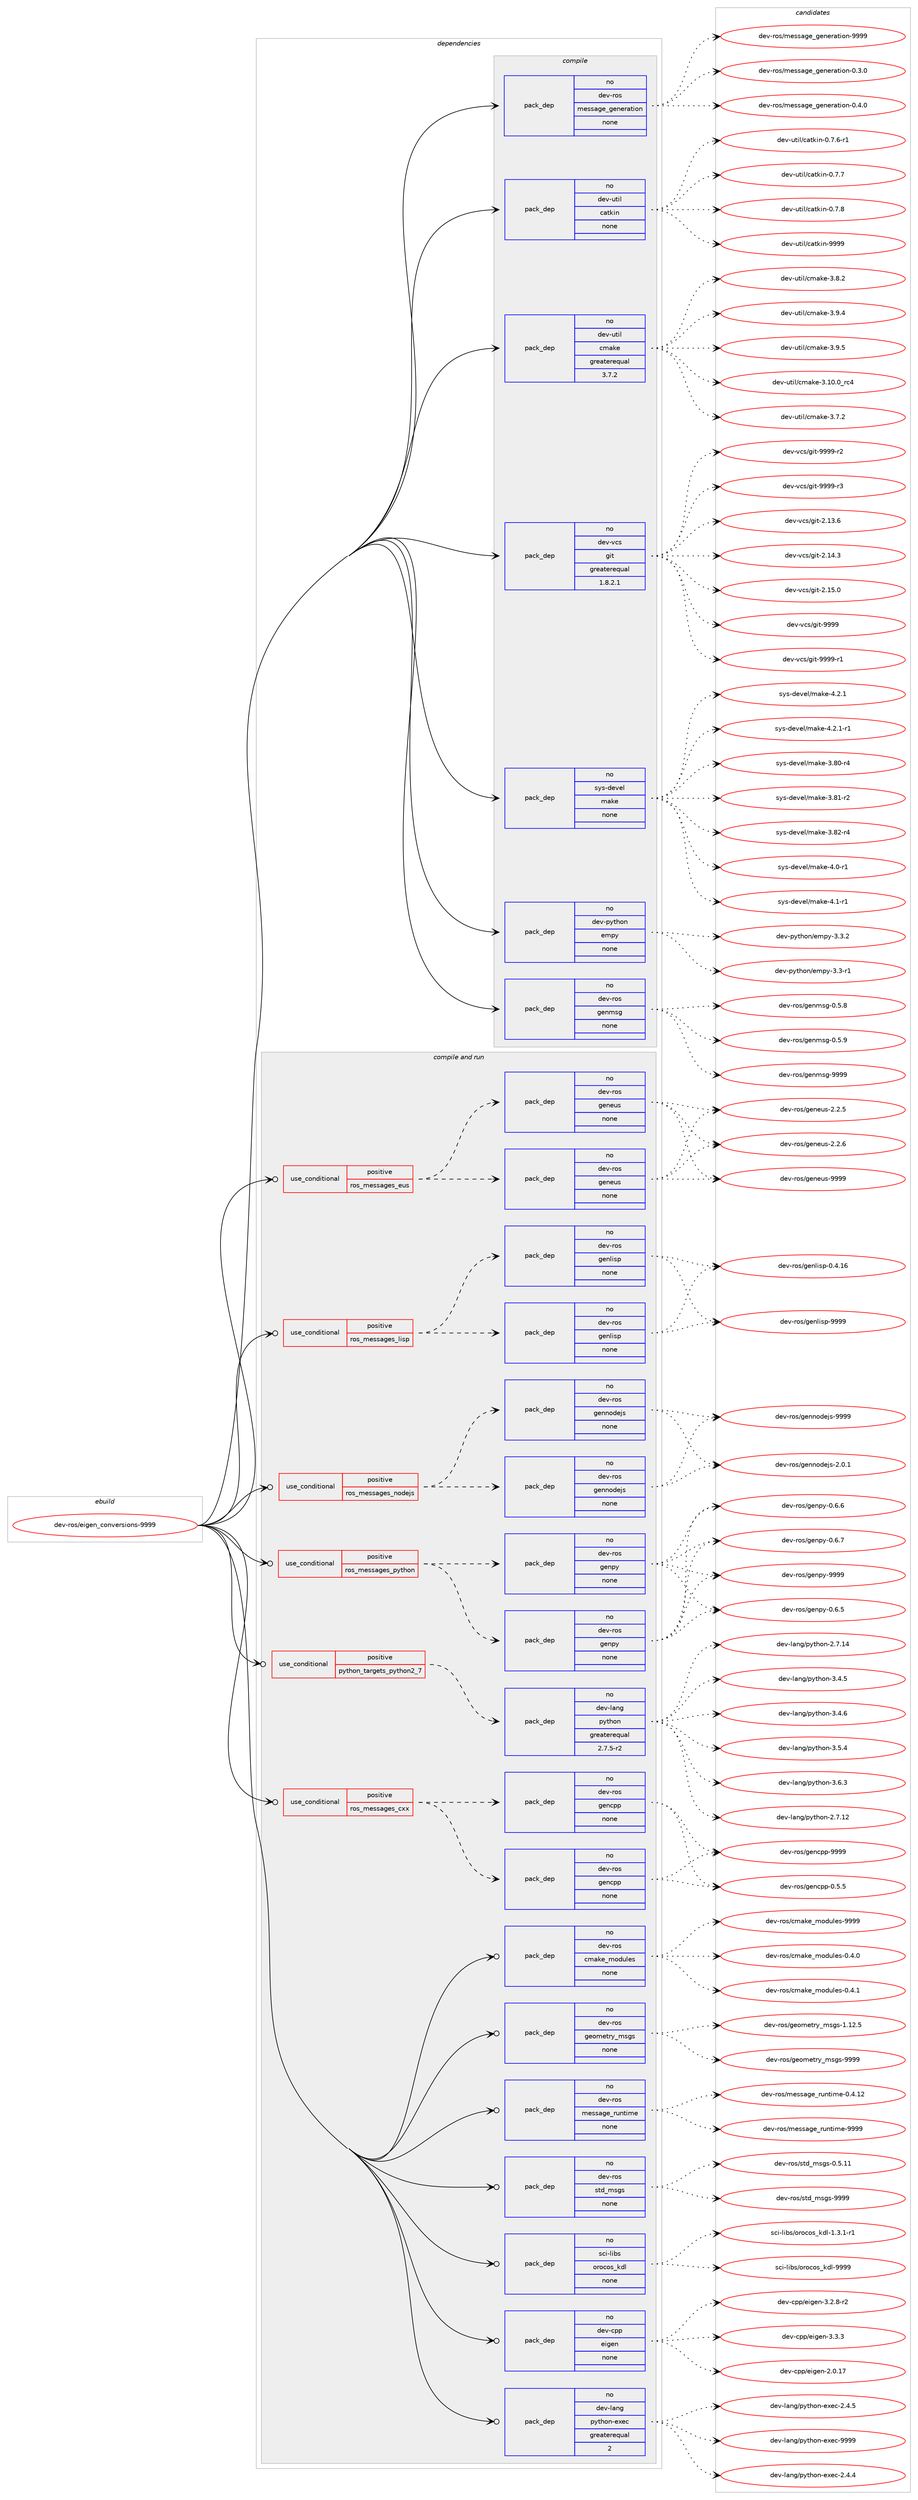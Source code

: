 digraph prolog {

# *************
# Graph options
# *************

newrank=true;
concentrate=true;
compound=true;
graph [rankdir=LR,fontname=Helvetica,fontsize=10,ranksep=1.5];#, ranksep=2.5, nodesep=0.2];
edge  [arrowhead=vee];
node  [fontname=Helvetica,fontsize=10];

# **********
# The ebuild
# **********

subgraph cluster_leftcol {
color=gray;
rank=same;
label=<<i>ebuild</i>>;
id [label="dev-ros/eigen_conversions-9999", color=red, width=4, href="../dev-ros/eigen_conversions-9999.svg"];
}

# ****************
# The dependencies
# ****************

subgraph cluster_midcol {
color=gray;
label=<<i>dependencies</i>>;
subgraph cluster_compile {
fillcolor="#eeeeee";
style=filled;
label=<<i>compile</i>>;
subgraph pack151537 {
dependency200780 [label=<<TABLE BORDER="0" CELLBORDER="1" CELLSPACING="0" CELLPADDING="4" WIDTH="220"><TR><TD ROWSPAN="6" CELLPADDING="30">pack_dep</TD></TR><TR><TD WIDTH="110">no</TD></TR><TR><TD>dev-python</TD></TR><TR><TD>empy</TD></TR><TR><TD>none</TD></TR><TR><TD></TD></TR></TABLE>>, shape=none, color=blue];
}
id:e -> dependency200780:w [weight=20,style="solid",arrowhead="vee"];
subgraph pack151538 {
dependency200781 [label=<<TABLE BORDER="0" CELLBORDER="1" CELLSPACING="0" CELLPADDING="4" WIDTH="220"><TR><TD ROWSPAN="6" CELLPADDING="30">pack_dep</TD></TR><TR><TD WIDTH="110">no</TD></TR><TR><TD>dev-ros</TD></TR><TR><TD>genmsg</TD></TR><TR><TD>none</TD></TR><TR><TD></TD></TR></TABLE>>, shape=none, color=blue];
}
id:e -> dependency200781:w [weight=20,style="solid",arrowhead="vee"];
subgraph pack151539 {
dependency200782 [label=<<TABLE BORDER="0" CELLBORDER="1" CELLSPACING="0" CELLPADDING="4" WIDTH="220"><TR><TD ROWSPAN="6" CELLPADDING="30">pack_dep</TD></TR><TR><TD WIDTH="110">no</TD></TR><TR><TD>dev-ros</TD></TR><TR><TD>message_generation</TD></TR><TR><TD>none</TD></TR><TR><TD></TD></TR></TABLE>>, shape=none, color=blue];
}
id:e -> dependency200782:w [weight=20,style="solid",arrowhead="vee"];
subgraph pack151540 {
dependency200783 [label=<<TABLE BORDER="0" CELLBORDER="1" CELLSPACING="0" CELLPADDING="4" WIDTH="220"><TR><TD ROWSPAN="6" CELLPADDING="30">pack_dep</TD></TR><TR><TD WIDTH="110">no</TD></TR><TR><TD>dev-util</TD></TR><TR><TD>catkin</TD></TR><TR><TD>none</TD></TR><TR><TD></TD></TR></TABLE>>, shape=none, color=blue];
}
id:e -> dependency200783:w [weight=20,style="solid",arrowhead="vee"];
subgraph pack151541 {
dependency200784 [label=<<TABLE BORDER="0" CELLBORDER="1" CELLSPACING="0" CELLPADDING="4" WIDTH="220"><TR><TD ROWSPAN="6" CELLPADDING="30">pack_dep</TD></TR><TR><TD WIDTH="110">no</TD></TR><TR><TD>dev-util</TD></TR><TR><TD>cmake</TD></TR><TR><TD>greaterequal</TD></TR><TR><TD>3.7.2</TD></TR></TABLE>>, shape=none, color=blue];
}
id:e -> dependency200784:w [weight=20,style="solid",arrowhead="vee"];
subgraph pack151542 {
dependency200785 [label=<<TABLE BORDER="0" CELLBORDER="1" CELLSPACING="0" CELLPADDING="4" WIDTH="220"><TR><TD ROWSPAN="6" CELLPADDING="30">pack_dep</TD></TR><TR><TD WIDTH="110">no</TD></TR><TR><TD>dev-vcs</TD></TR><TR><TD>git</TD></TR><TR><TD>greaterequal</TD></TR><TR><TD>1.8.2.1</TD></TR></TABLE>>, shape=none, color=blue];
}
id:e -> dependency200785:w [weight=20,style="solid",arrowhead="vee"];
subgraph pack151543 {
dependency200786 [label=<<TABLE BORDER="0" CELLBORDER="1" CELLSPACING="0" CELLPADDING="4" WIDTH="220"><TR><TD ROWSPAN="6" CELLPADDING="30">pack_dep</TD></TR><TR><TD WIDTH="110">no</TD></TR><TR><TD>sys-devel</TD></TR><TR><TD>make</TD></TR><TR><TD>none</TD></TR><TR><TD></TD></TR></TABLE>>, shape=none, color=blue];
}
id:e -> dependency200786:w [weight=20,style="solid",arrowhead="vee"];
}
subgraph cluster_compileandrun {
fillcolor="#eeeeee";
style=filled;
label=<<i>compile and run</i>>;
subgraph cond45256 {
dependency200787 [label=<<TABLE BORDER="0" CELLBORDER="1" CELLSPACING="0" CELLPADDING="4"><TR><TD ROWSPAN="3" CELLPADDING="10">use_conditional</TD></TR><TR><TD>positive</TD></TR><TR><TD>python_targets_python2_7</TD></TR></TABLE>>, shape=none, color=red];
subgraph pack151544 {
dependency200788 [label=<<TABLE BORDER="0" CELLBORDER="1" CELLSPACING="0" CELLPADDING="4" WIDTH="220"><TR><TD ROWSPAN="6" CELLPADDING="30">pack_dep</TD></TR><TR><TD WIDTH="110">no</TD></TR><TR><TD>dev-lang</TD></TR><TR><TD>python</TD></TR><TR><TD>greaterequal</TD></TR><TR><TD>2.7.5-r2</TD></TR></TABLE>>, shape=none, color=blue];
}
dependency200787:e -> dependency200788:w [weight=20,style="dashed",arrowhead="vee"];
}
id:e -> dependency200787:w [weight=20,style="solid",arrowhead="odotvee"];
subgraph cond45257 {
dependency200789 [label=<<TABLE BORDER="0" CELLBORDER="1" CELLSPACING="0" CELLPADDING="4"><TR><TD ROWSPAN="3" CELLPADDING="10">use_conditional</TD></TR><TR><TD>positive</TD></TR><TR><TD>ros_messages_cxx</TD></TR></TABLE>>, shape=none, color=red];
subgraph pack151545 {
dependency200790 [label=<<TABLE BORDER="0" CELLBORDER="1" CELLSPACING="0" CELLPADDING="4" WIDTH="220"><TR><TD ROWSPAN="6" CELLPADDING="30">pack_dep</TD></TR><TR><TD WIDTH="110">no</TD></TR><TR><TD>dev-ros</TD></TR><TR><TD>gencpp</TD></TR><TR><TD>none</TD></TR><TR><TD></TD></TR></TABLE>>, shape=none, color=blue];
}
dependency200789:e -> dependency200790:w [weight=20,style="dashed",arrowhead="vee"];
subgraph pack151546 {
dependency200791 [label=<<TABLE BORDER="0" CELLBORDER="1" CELLSPACING="0" CELLPADDING="4" WIDTH="220"><TR><TD ROWSPAN="6" CELLPADDING="30">pack_dep</TD></TR><TR><TD WIDTH="110">no</TD></TR><TR><TD>dev-ros</TD></TR><TR><TD>gencpp</TD></TR><TR><TD>none</TD></TR><TR><TD></TD></TR></TABLE>>, shape=none, color=blue];
}
dependency200789:e -> dependency200791:w [weight=20,style="dashed",arrowhead="vee"];
}
id:e -> dependency200789:w [weight=20,style="solid",arrowhead="odotvee"];
subgraph cond45258 {
dependency200792 [label=<<TABLE BORDER="0" CELLBORDER="1" CELLSPACING="0" CELLPADDING="4"><TR><TD ROWSPAN="3" CELLPADDING="10">use_conditional</TD></TR><TR><TD>positive</TD></TR><TR><TD>ros_messages_eus</TD></TR></TABLE>>, shape=none, color=red];
subgraph pack151547 {
dependency200793 [label=<<TABLE BORDER="0" CELLBORDER="1" CELLSPACING="0" CELLPADDING="4" WIDTH="220"><TR><TD ROWSPAN="6" CELLPADDING="30">pack_dep</TD></TR><TR><TD WIDTH="110">no</TD></TR><TR><TD>dev-ros</TD></TR><TR><TD>geneus</TD></TR><TR><TD>none</TD></TR><TR><TD></TD></TR></TABLE>>, shape=none, color=blue];
}
dependency200792:e -> dependency200793:w [weight=20,style="dashed",arrowhead="vee"];
subgraph pack151548 {
dependency200794 [label=<<TABLE BORDER="0" CELLBORDER="1" CELLSPACING="0" CELLPADDING="4" WIDTH="220"><TR><TD ROWSPAN="6" CELLPADDING="30">pack_dep</TD></TR><TR><TD WIDTH="110">no</TD></TR><TR><TD>dev-ros</TD></TR><TR><TD>geneus</TD></TR><TR><TD>none</TD></TR><TR><TD></TD></TR></TABLE>>, shape=none, color=blue];
}
dependency200792:e -> dependency200794:w [weight=20,style="dashed",arrowhead="vee"];
}
id:e -> dependency200792:w [weight=20,style="solid",arrowhead="odotvee"];
subgraph cond45259 {
dependency200795 [label=<<TABLE BORDER="0" CELLBORDER="1" CELLSPACING="0" CELLPADDING="4"><TR><TD ROWSPAN="3" CELLPADDING="10">use_conditional</TD></TR><TR><TD>positive</TD></TR><TR><TD>ros_messages_lisp</TD></TR></TABLE>>, shape=none, color=red];
subgraph pack151549 {
dependency200796 [label=<<TABLE BORDER="0" CELLBORDER="1" CELLSPACING="0" CELLPADDING="4" WIDTH="220"><TR><TD ROWSPAN="6" CELLPADDING="30">pack_dep</TD></TR><TR><TD WIDTH="110">no</TD></TR><TR><TD>dev-ros</TD></TR><TR><TD>genlisp</TD></TR><TR><TD>none</TD></TR><TR><TD></TD></TR></TABLE>>, shape=none, color=blue];
}
dependency200795:e -> dependency200796:w [weight=20,style="dashed",arrowhead="vee"];
subgraph pack151550 {
dependency200797 [label=<<TABLE BORDER="0" CELLBORDER="1" CELLSPACING="0" CELLPADDING="4" WIDTH="220"><TR><TD ROWSPAN="6" CELLPADDING="30">pack_dep</TD></TR><TR><TD WIDTH="110">no</TD></TR><TR><TD>dev-ros</TD></TR><TR><TD>genlisp</TD></TR><TR><TD>none</TD></TR><TR><TD></TD></TR></TABLE>>, shape=none, color=blue];
}
dependency200795:e -> dependency200797:w [weight=20,style="dashed",arrowhead="vee"];
}
id:e -> dependency200795:w [weight=20,style="solid",arrowhead="odotvee"];
subgraph cond45260 {
dependency200798 [label=<<TABLE BORDER="0" CELLBORDER="1" CELLSPACING="0" CELLPADDING="4"><TR><TD ROWSPAN="3" CELLPADDING="10">use_conditional</TD></TR><TR><TD>positive</TD></TR><TR><TD>ros_messages_nodejs</TD></TR></TABLE>>, shape=none, color=red];
subgraph pack151551 {
dependency200799 [label=<<TABLE BORDER="0" CELLBORDER="1" CELLSPACING="0" CELLPADDING="4" WIDTH="220"><TR><TD ROWSPAN="6" CELLPADDING="30">pack_dep</TD></TR><TR><TD WIDTH="110">no</TD></TR><TR><TD>dev-ros</TD></TR><TR><TD>gennodejs</TD></TR><TR><TD>none</TD></TR><TR><TD></TD></TR></TABLE>>, shape=none, color=blue];
}
dependency200798:e -> dependency200799:w [weight=20,style="dashed",arrowhead="vee"];
subgraph pack151552 {
dependency200800 [label=<<TABLE BORDER="0" CELLBORDER="1" CELLSPACING="0" CELLPADDING="4" WIDTH="220"><TR><TD ROWSPAN="6" CELLPADDING="30">pack_dep</TD></TR><TR><TD WIDTH="110">no</TD></TR><TR><TD>dev-ros</TD></TR><TR><TD>gennodejs</TD></TR><TR><TD>none</TD></TR><TR><TD></TD></TR></TABLE>>, shape=none, color=blue];
}
dependency200798:e -> dependency200800:w [weight=20,style="dashed",arrowhead="vee"];
}
id:e -> dependency200798:w [weight=20,style="solid",arrowhead="odotvee"];
subgraph cond45261 {
dependency200801 [label=<<TABLE BORDER="0" CELLBORDER="1" CELLSPACING="0" CELLPADDING="4"><TR><TD ROWSPAN="3" CELLPADDING="10">use_conditional</TD></TR><TR><TD>positive</TD></TR><TR><TD>ros_messages_python</TD></TR></TABLE>>, shape=none, color=red];
subgraph pack151553 {
dependency200802 [label=<<TABLE BORDER="0" CELLBORDER="1" CELLSPACING="0" CELLPADDING="4" WIDTH="220"><TR><TD ROWSPAN="6" CELLPADDING="30">pack_dep</TD></TR><TR><TD WIDTH="110">no</TD></TR><TR><TD>dev-ros</TD></TR><TR><TD>genpy</TD></TR><TR><TD>none</TD></TR><TR><TD></TD></TR></TABLE>>, shape=none, color=blue];
}
dependency200801:e -> dependency200802:w [weight=20,style="dashed",arrowhead="vee"];
subgraph pack151554 {
dependency200803 [label=<<TABLE BORDER="0" CELLBORDER="1" CELLSPACING="0" CELLPADDING="4" WIDTH="220"><TR><TD ROWSPAN="6" CELLPADDING="30">pack_dep</TD></TR><TR><TD WIDTH="110">no</TD></TR><TR><TD>dev-ros</TD></TR><TR><TD>genpy</TD></TR><TR><TD>none</TD></TR><TR><TD></TD></TR></TABLE>>, shape=none, color=blue];
}
dependency200801:e -> dependency200803:w [weight=20,style="dashed",arrowhead="vee"];
}
id:e -> dependency200801:w [weight=20,style="solid",arrowhead="odotvee"];
subgraph pack151555 {
dependency200804 [label=<<TABLE BORDER="0" CELLBORDER="1" CELLSPACING="0" CELLPADDING="4" WIDTH="220"><TR><TD ROWSPAN="6" CELLPADDING="30">pack_dep</TD></TR><TR><TD WIDTH="110">no</TD></TR><TR><TD>dev-cpp</TD></TR><TR><TD>eigen</TD></TR><TR><TD>none</TD></TR><TR><TD></TD></TR></TABLE>>, shape=none, color=blue];
}
id:e -> dependency200804:w [weight=20,style="solid",arrowhead="odotvee"];
subgraph pack151556 {
dependency200805 [label=<<TABLE BORDER="0" CELLBORDER="1" CELLSPACING="0" CELLPADDING="4" WIDTH="220"><TR><TD ROWSPAN="6" CELLPADDING="30">pack_dep</TD></TR><TR><TD WIDTH="110">no</TD></TR><TR><TD>dev-lang</TD></TR><TR><TD>python-exec</TD></TR><TR><TD>greaterequal</TD></TR><TR><TD>2</TD></TR></TABLE>>, shape=none, color=blue];
}
id:e -> dependency200805:w [weight=20,style="solid",arrowhead="odotvee"];
subgraph pack151557 {
dependency200806 [label=<<TABLE BORDER="0" CELLBORDER="1" CELLSPACING="0" CELLPADDING="4" WIDTH="220"><TR><TD ROWSPAN="6" CELLPADDING="30">pack_dep</TD></TR><TR><TD WIDTH="110">no</TD></TR><TR><TD>dev-ros</TD></TR><TR><TD>cmake_modules</TD></TR><TR><TD>none</TD></TR><TR><TD></TD></TR></TABLE>>, shape=none, color=blue];
}
id:e -> dependency200806:w [weight=20,style="solid",arrowhead="odotvee"];
subgraph pack151558 {
dependency200807 [label=<<TABLE BORDER="0" CELLBORDER="1" CELLSPACING="0" CELLPADDING="4" WIDTH="220"><TR><TD ROWSPAN="6" CELLPADDING="30">pack_dep</TD></TR><TR><TD WIDTH="110">no</TD></TR><TR><TD>dev-ros</TD></TR><TR><TD>geometry_msgs</TD></TR><TR><TD>none</TD></TR><TR><TD></TD></TR></TABLE>>, shape=none, color=blue];
}
id:e -> dependency200807:w [weight=20,style="solid",arrowhead="odotvee"];
subgraph pack151559 {
dependency200808 [label=<<TABLE BORDER="0" CELLBORDER="1" CELLSPACING="0" CELLPADDING="4" WIDTH="220"><TR><TD ROWSPAN="6" CELLPADDING="30">pack_dep</TD></TR><TR><TD WIDTH="110">no</TD></TR><TR><TD>dev-ros</TD></TR><TR><TD>message_runtime</TD></TR><TR><TD>none</TD></TR><TR><TD></TD></TR></TABLE>>, shape=none, color=blue];
}
id:e -> dependency200808:w [weight=20,style="solid",arrowhead="odotvee"];
subgraph pack151560 {
dependency200809 [label=<<TABLE BORDER="0" CELLBORDER="1" CELLSPACING="0" CELLPADDING="4" WIDTH="220"><TR><TD ROWSPAN="6" CELLPADDING="30">pack_dep</TD></TR><TR><TD WIDTH="110">no</TD></TR><TR><TD>dev-ros</TD></TR><TR><TD>std_msgs</TD></TR><TR><TD>none</TD></TR><TR><TD></TD></TR></TABLE>>, shape=none, color=blue];
}
id:e -> dependency200809:w [weight=20,style="solid",arrowhead="odotvee"];
subgraph pack151561 {
dependency200810 [label=<<TABLE BORDER="0" CELLBORDER="1" CELLSPACING="0" CELLPADDING="4" WIDTH="220"><TR><TD ROWSPAN="6" CELLPADDING="30">pack_dep</TD></TR><TR><TD WIDTH="110">no</TD></TR><TR><TD>sci-libs</TD></TR><TR><TD>orocos_kdl</TD></TR><TR><TD>none</TD></TR><TR><TD></TD></TR></TABLE>>, shape=none, color=blue];
}
id:e -> dependency200810:w [weight=20,style="solid",arrowhead="odotvee"];
}
subgraph cluster_run {
fillcolor="#eeeeee";
style=filled;
label=<<i>run</i>>;
}
}

# **************
# The candidates
# **************

subgraph cluster_choices {
rank=same;
color=gray;
label=<<i>candidates</i>>;

subgraph choice151537 {
color=black;
nodesep=1;
choice1001011184511212111610411111047101109112121455146514511449 [label="dev-python/empy-3.3-r1", color=red, width=4,href="../dev-python/empy-3.3-r1.svg"];
choice1001011184511212111610411111047101109112121455146514650 [label="dev-python/empy-3.3.2", color=red, width=4,href="../dev-python/empy-3.3.2.svg"];
dependency200780:e -> choice1001011184511212111610411111047101109112121455146514511449:w [style=dotted,weight="100"];
dependency200780:e -> choice1001011184511212111610411111047101109112121455146514650:w [style=dotted,weight="100"];
}
subgraph choice151538 {
color=black;
nodesep=1;
choice1001011184511411111547103101110109115103454846534656 [label="dev-ros/genmsg-0.5.8", color=red, width=4,href="../dev-ros/genmsg-0.5.8.svg"];
choice1001011184511411111547103101110109115103454846534657 [label="dev-ros/genmsg-0.5.9", color=red, width=4,href="../dev-ros/genmsg-0.5.9.svg"];
choice10010111845114111115471031011101091151034557575757 [label="dev-ros/genmsg-9999", color=red, width=4,href="../dev-ros/genmsg-9999.svg"];
dependency200781:e -> choice1001011184511411111547103101110109115103454846534656:w [style=dotted,weight="100"];
dependency200781:e -> choice1001011184511411111547103101110109115103454846534657:w [style=dotted,weight="100"];
dependency200781:e -> choice10010111845114111115471031011101091151034557575757:w [style=dotted,weight="100"];
}
subgraph choice151539 {
color=black;
nodesep=1;
choice1001011184511411111547109101115115971031019510310111010111497116105111110454846514648 [label="dev-ros/message_generation-0.3.0", color=red, width=4,href="../dev-ros/message_generation-0.3.0.svg"];
choice1001011184511411111547109101115115971031019510310111010111497116105111110454846524648 [label="dev-ros/message_generation-0.4.0", color=red, width=4,href="../dev-ros/message_generation-0.4.0.svg"];
choice10010111845114111115471091011151159710310195103101110101114971161051111104557575757 [label="dev-ros/message_generation-9999", color=red, width=4,href="../dev-ros/message_generation-9999.svg"];
dependency200782:e -> choice1001011184511411111547109101115115971031019510310111010111497116105111110454846514648:w [style=dotted,weight="100"];
dependency200782:e -> choice1001011184511411111547109101115115971031019510310111010111497116105111110454846524648:w [style=dotted,weight="100"];
dependency200782:e -> choice10010111845114111115471091011151159710310195103101110101114971161051111104557575757:w [style=dotted,weight="100"];
}
subgraph choice151540 {
color=black;
nodesep=1;
choice100101118451171161051084799971161071051104548465546544511449 [label="dev-util/catkin-0.7.6-r1", color=red, width=4,href="../dev-util/catkin-0.7.6-r1.svg"];
choice10010111845117116105108479997116107105110454846554655 [label="dev-util/catkin-0.7.7", color=red, width=4,href="../dev-util/catkin-0.7.7.svg"];
choice10010111845117116105108479997116107105110454846554656 [label="dev-util/catkin-0.7.8", color=red, width=4,href="../dev-util/catkin-0.7.8.svg"];
choice100101118451171161051084799971161071051104557575757 [label="dev-util/catkin-9999", color=red, width=4,href="../dev-util/catkin-9999.svg"];
dependency200783:e -> choice100101118451171161051084799971161071051104548465546544511449:w [style=dotted,weight="100"];
dependency200783:e -> choice10010111845117116105108479997116107105110454846554655:w [style=dotted,weight="100"];
dependency200783:e -> choice10010111845117116105108479997116107105110454846554656:w [style=dotted,weight="100"];
dependency200783:e -> choice100101118451171161051084799971161071051104557575757:w [style=dotted,weight="100"];
}
subgraph choice151541 {
color=black;
nodesep=1;
choice1001011184511711610510847991099710710145514649484648951149952 [label="dev-util/cmake-3.10.0_rc4", color=red, width=4,href="../dev-util/cmake-3.10.0_rc4.svg"];
choice10010111845117116105108479910997107101455146554650 [label="dev-util/cmake-3.7.2", color=red, width=4,href="../dev-util/cmake-3.7.2.svg"];
choice10010111845117116105108479910997107101455146564650 [label="dev-util/cmake-3.8.2", color=red, width=4,href="../dev-util/cmake-3.8.2.svg"];
choice10010111845117116105108479910997107101455146574652 [label="dev-util/cmake-3.9.4", color=red, width=4,href="../dev-util/cmake-3.9.4.svg"];
choice10010111845117116105108479910997107101455146574653 [label="dev-util/cmake-3.9.5", color=red, width=4,href="../dev-util/cmake-3.9.5.svg"];
dependency200784:e -> choice1001011184511711610510847991099710710145514649484648951149952:w [style=dotted,weight="100"];
dependency200784:e -> choice10010111845117116105108479910997107101455146554650:w [style=dotted,weight="100"];
dependency200784:e -> choice10010111845117116105108479910997107101455146564650:w [style=dotted,weight="100"];
dependency200784:e -> choice10010111845117116105108479910997107101455146574652:w [style=dotted,weight="100"];
dependency200784:e -> choice10010111845117116105108479910997107101455146574653:w [style=dotted,weight="100"];
}
subgraph choice151542 {
color=black;
nodesep=1;
choice10010111845118991154710310511645504649514654 [label="dev-vcs/git-2.13.6", color=red, width=4,href="../dev-vcs/git-2.13.6.svg"];
choice10010111845118991154710310511645504649524651 [label="dev-vcs/git-2.14.3", color=red, width=4,href="../dev-vcs/git-2.14.3.svg"];
choice10010111845118991154710310511645504649534648 [label="dev-vcs/git-2.15.0", color=red, width=4,href="../dev-vcs/git-2.15.0.svg"];
choice1001011184511899115471031051164557575757 [label="dev-vcs/git-9999", color=red, width=4,href="../dev-vcs/git-9999.svg"];
choice10010111845118991154710310511645575757574511449 [label="dev-vcs/git-9999-r1", color=red, width=4,href="../dev-vcs/git-9999-r1.svg"];
choice10010111845118991154710310511645575757574511450 [label="dev-vcs/git-9999-r2", color=red, width=4,href="../dev-vcs/git-9999-r2.svg"];
choice10010111845118991154710310511645575757574511451 [label="dev-vcs/git-9999-r3", color=red, width=4,href="../dev-vcs/git-9999-r3.svg"];
dependency200785:e -> choice10010111845118991154710310511645504649514654:w [style=dotted,weight="100"];
dependency200785:e -> choice10010111845118991154710310511645504649524651:w [style=dotted,weight="100"];
dependency200785:e -> choice10010111845118991154710310511645504649534648:w [style=dotted,weight="100"];
dependency200785:e -> choice1001011184511899115471031051164557575757:w [style=dotted,weight="100"];
dependency200785:e -> choice10010111845118991154710310511645575757574511449:w [style=dotted,weight="100"];
dependency200785:e -> choice10010111845118991154710310511645575757574511450:w [style=dotted,weight="100"];
dependency200785:e -> choice10010111845118991154710310511645575757574511451:w [style=dotted,weight="100"];
}
subgraph choice151543 {
color=black;
nodesep=1;
choice11512111545100101118101108471099710710145514656484511452 [label="sys-devel/make-3.80-r4", color=red, width=4,href="../sys-devel/make-3.80-r4.svg"];
choice11512111545100101118101108471099710710145514656494511450 [label="sys-devel/make-3.81-r2", color=red, width=4,href="../sys-devel/make-3.81-r2.svg"];
choice11512111545100101118101108471099710710145514656504511452 [label="sys-devel/make-3.82-r4", color=red, width=4,href="../sys-devel/make-3.82-r4.svg"];
choice115121115451001011181011084710997107101455246484511449 [label="sys-devel/make-4.0-r1", color=red, width=4,href="../sys-devel/make-4.0-r1.svg"];
choice115121115451001011181011084710997107101455246494511449 [label="sys-devel/make-4.1-r1", color=red, width=4,href="../sys-devel/make-4.1-r1.svg"];
choice115121115451001011181011084710997107101455246504649 [label="sys-devel/make-4.2.1", color=red, width=4,href="../sys-devel/make-4.2.1.svg"];
choice1151211154510010111810110847109971071014552465046494511449 [label="sys-devel/make-4.2.1-r1", color=red, width=4,href="../sys-devel/make-4.2.1-r1.svg"];
dependency200786:e -> choice11512111545100101118101108471099710710145514656484511452:w [style=dotted,weight="100"];
dependency200786:e -> choice11512111545100101118101108471099710710145514656494511450:w [style=dotted,weight="100"];
dependency200786:e -> choice11512111545100101118101108471099710710145514656504511452:w [style=dotted,weight="100"];
dependency200786:e -> choice115121115451001011181011084710997107101455246484511449:w [style=dotted,weight="100"];
dependency200786:e -> choice115121115451001011181011084710997107101455246494511449:w [style=dotted,weight="100"];
dependency200786:e -> choice115121115451001011181011084710997107101455246504649:w [style=dotted,weight="100"];
dependency200786:e -> choice1151211154510010111810110847109971071014552465046494511449:w [style=dotted,weight="100"];
}
subgraph choice151544 {
color=black;
nodesep=1;
choice10010111845108971101034711212111610411111045504655464950 [label="dev-lang/python-2.7.12", color=red, width=4,href="../dev-lang/python-2.7.12.svg"];
choice10010111845108971101034711212111610411111045504655464952 [label="dev-lang/python-2.7.14", color=red, width=4,href="../dev-lang/python-2.7.14.svg"];
choice100101118451089711010347112121116104111110455146524653 [label="dev-lang/python-3.4.5", color=red, width=4,href="../dev-lang/python-3.4.5.svg"];
choice100101118451089711010347112121116104111110455146524654 [label="dev-lang/python-3.4.6", color=red, width=4,href="../dev-lang/python-3.4.6.svg"];
choice100101118451089711010347112121116104111110455146534652 [label="dev-lang/python-3.5.4", color=red, width=4,href="../dev-lang/python-3.5.4.svg"];
choice100101118451089711010347112121116104111110455146544651 [label="dev-lang/python-3.6.3", color=red, width=4,href="../dev-lang/python-3.6.3.svg"];
dependency200788:e -> choice10010111845108971101034711212111610411111045504655464950:w [style=dotted,weight="100"];
dependency200788:e -> choice10010111845108971101034711212111610411111045504655464952:w [style=dotted,weight="100"];
dependency200788:e -> choice100101118451089711010347112121116104111110455146524653:w [style=dotted,weight="100"];
dependency200788:e -> choice100101118451089711010347112121116104111110455146524654:w [style=dotted,weight="100"];
dependency200788:e -> choice100101118451089711010347112121116104111110455146534652:w [style=dotted,weight="100"];
dependency200788:e -> choice100101118451089711010347112121116104111110455146544651:w [style=dotted,weight="100"];
}
subgraph choice151545 {
color=black;
nodesep=1;
choice100101118451141111154710310111099112112454846534653 [label="dev-ros/gencpp-0.5.5", color=red, width=4,href="../dev-ros/gencpp-0.5.5.svg"];
choice1001011184511411111547103101110991121124557575757 [label="dev-ros/gencpp-9999", color=red, width=4,href="../dev-ros/gencpp-9999.svg"];
dependency200790:e -> choice100101118451141111154710310111099112112454846534653:w [style=dotted,weight="100"];
dependency200790:e -> choice1001011184511411111547103101110991121124557575757:w [style=dotted,weight="100"];
}
subgraph choice151546 {
color=black;
nodesep=1;
choice100101118451141111154710310111099112112454846534653 [label="dev-ros/gencpp-0.5.5", color=red, width=4,href="../dev-ros/gencpp-0.5.5.svg"];
choice1001011184511411111547103101110991121124557575757 [label="dev-ros/gencpp-9999", color=red, width=4,href="../dev-ros/gencpp-9999.svg"];
dependency200791:e -> choice100101118451141111154710310111099112112454846534653:w [style=dotted,weight="100"];
dependency200791:e -> choice1001011184511411111547103101110991121124557575757:w [style=dotted,weight="100"];
}
subgraph choice151547 {
color=black;
nodesep=1;
choice1001011184511411111547103101110101117115455046504653 [label="dev-ros/geneus-2.2.5", color=red, width=4,href="../dev-ros/geneus-2.2.5.svg"];
choice1001011184511411111547103101110101117115455046504654 [label="dev-ros/geneus-2.2.6", color=red, width=4,href="../dev-ros/geneus-2.2.6.svg"];
choice10010111845114111115471031011101011171154557575757 [label="dev-ros/geneus-9999", color=red, width=4,href="../dev-ros/geneus-9999.svg"];
dependency200793:e -> choice1001011184511411111547103101110101117115455046504653:w [style=dotted,weight="100"];
dependency200793:e -> choice1001011184511411111547103101110101117115455046504654:w [style=dotted,weight="100"];
dependency200793:e -> choice10010111845114111115471031011101011171154557575757:w [style=dotted,weight="100"];
}
subgraph choice151548 {
color=black;
nodesep=1;
choice1001011184511411111547103101110101117115455046504653 [label="dev-ros/geneus-2.2.5", color=red, width=4,href="../dev-ros/geneus-2.2.5.svg"];
choice1001011184511411111547103101110101117115455046504654 [label="dev-ros/geneus-2.2.6", color=red, width=4,href="../dev-ros/geneus-2.2.6.svg"];
choice10010111845114111115471031011101011171154557575757 [label="dev-ros/geneus-9999", color=red, width=4,href="../dev-ros/geneus-9999.svg"];
dependency200794:e -> choice1001011184511411111547103101110101117115455046504653:w [style=dotted,weight="100"];
dependency200794:e -> choice1001011184511411111547103101110101117115455046504654:w [style=dotted,weight="100"];
dependency200794:e -> choice10010111845114111115471031011101011171154557575757:w [style=dotted,weight="100"];
}
subgraph choice151549 {
color=black;
nodesep=1;
choice100101118451141111154710310111010810511511245484652464954 [label="dev-ros/genlisp-0.4.16", color=red, width=4,href="../dev-ros/genlisp-0.4.16.svg"];
choice10010111845114111115471031011101081051151124557575757 [label="dev-ros/genlisp-9999", color=red, width=4,href="../dev-ros/genlisp-9999.svg"];
dependency200796:e -> choice100101118451141111154710310111010810511511245484652464954:w [style=dotted,weight="100"];
dependency200796:e -> choice10010111845114111115471031011101081051151124557575757:w [style=dotted,weight="100"];
}
subgraph choice151550 {
color=black;
nodesep=1;
choice100101118451141111154710310111010810511511245484652464954 [label="dev-ros/genlisp-0.4.16", color=red, width=4,href="../dev-ros/genlisp-0.4.16.svg"];
choice10010111845114111115471031011101081051151124557575757 [label="dev-ros/genlisp-9999", color=red, width=4,href="../dev-ros/genlisp-9999.svg"];
dependency200797:e -> choice100101118451141111154710310111010810511511245484652464954:w [style=dotted,weight="100"];
dependency200797:e -> choice10010111845114111115471031011101081051151124557575757:w [style=dotted,weight="100"];
}
subgraph choice151551 {
color=black;
nodesep=1;
choice1001011184511411111547103101110110111100101106115455046484649 [label="dev-ros/gennodejs-2.0.1", color=red, width=4,href="../dev-ros/gennodejs-2.0.1.svg"];
choice10010111845114111115471031011101101111001011061154557575757 [label="dev-ros/gennodejs-9999", color=red, width=4,href="../dev-ros/gennodejs-9999.svg"];
dependency200799:e -> choice1001011184511411111547103101110110111100101106115455046484649:w [style=dotted,weight="100"];
dependency200799:e -> choice10010111845114111115471031011101101111001011061154557575757:w [style=dotted,weight="100"];
}
subgraph choice151552 {
color=black;
nodesep=1;
choice1001011184511411111547103101110110111100101106115455046484649 [label="dev-ros/gennodejs-2.0.1", color=red, width=4,href="../dev-ros/gennodejs-2.0.1.svg"];
choice10010111845114111115471031011101101111001011061154557575757 [label="dev-ros/gennodejs-9999", color=red, width=4,href="../dev-ros/gennodejs-9999.svg"];
dependency200800:e -> choice1001011184511411111547103101110110111100101106115455046484649:w [style=dotted,weight="100"];
dependency200800:e -> choice10010111845114111115471031011101101111001011061154557575757:w [style=dotted,weight="100"];
}
subgraph choice151553 {
color=black;
nodesep=1;
choice1001011184511411111547103101110112121454846544653 [label="dev-ros/genpy-0.6.5", color=red, width=4,href="../dev-ros/genpy-0.6.5.svg"];
choice1001011184511411111547103101110112121454846544654 [label="dev-ros/genpy-0.6.6", color=red, width=4,href="../dev-ros/genpy-0.6.6.svg"];
choice1001011184511411111547103101110112121454846544655 [label="dev-ros/genpy-0.6.7", color=red, width=4,href="../dev-ros/genpy-0.6.7.svg"];
choice10010111845114111115471031011101121214557575757 [label="dev-ros/genpy-9999", color=red, width=4,href="../dev-ros/genpy-9999.svg"];
dependency200802:e -> choice1001011184511411111547103101110112121454846544653:w [style=dotted,weight="100"];
dependency200802:e -> choice1001011184511411111547103101110112121454846544654:w [style=dotted,weight="100"];
dependency200802:e -> choice1001011184511411111547103101110112121454846544655:w [style=dotted,weight="100"];
dependency200802:e -> choice10010111845114111115471031011101121214557575757:w [style=dotted,weight="100"];
}
subgraph choice151554 {
color=black;
nodesep=1;
choice1001011184511411111547103101110112121454846544653 [label="dev-ros/genpy-0.6.5", color=red, width=4,href="../dev-ros/genpy-0.6.5.svg"];
choice1001011184511411111547103101110112121454846544654 [label="dev-ros/genpy-0.6.6", color=red, width=4,href="../dev-ros/genpy-0.6.6.svg"];
choice1001011184511411111547103101110112121454846544655 [label="dev-ros/genpy-0.6.7", color=red, width=4,href="../dev-ros/genpy-0.6.7.svg"];
choice10010111845114111115471031011101121214557575757 [label="dev-ros/genpy-9999", color=red, width=4,href="../dev-ros/genpy-9999.svg"];
dependency200803:e -> choice1001011184511411111547103101110112121454846544653:w [style=dotted,weight="100"];
dependency200803:e -> choice1001011184511411111547103101110112121454846544654:w [style=dotted,weight="100"];
dependency200803:e -> choice1001011184511411111547103101110112121454846544655:w [style=dotted,weight="100"];
dependency200803:e -> choice10010111845114111115471031011101121214557575757:w [style=dotted,weight="100"];
}
subgraph choice151555 {
color=black;
nodesep=1;
choice10010111845991121124710110510310111045504648464955 [label="dev-cpp/eigen-2.0.17", color=red, width=4,href="../dev-cpp/eigen-2.0.17.svg"];
choice1001011184599112112471011051031011104551465046564511450 [label="dev-cpp/eigen-3.2.8-r2", color=red, width=4,href="../dev-cpp/eigen-3.2.8-r2.svg"];
choice100101118459911211247101105103101110455146514651 [label="dev-cpp/eigen-3.3.3", color=red, width=4,href="../dev-cpp/eigen-3.3.3.svg"];
dependency200804:e -> choice10010111845991121124710110510310111045504648464955:w [style=dotted,weight="100"];
dependency200804:e -> choice1001011184599112112471011051031011104551465046564511450:w [style=dotted,weight="100"];
dependency200804:e -> choice100101118459911211247101105103101110455146514651:w [style=dotted,weight="100"];
}
subgraph choice151556 {
color=black;
nodesep=1;
choice1001011184510897110103471121211161041111104510112010199455046524652 [label="dev-lang/python-exec-2.4.4", color=red, width=4,href="../dev-lang/python-exec-2.4.4.svg"];
choice1001011184510897110103471121211161041111104510112010199455046524653 [label="dev-lang/python-exec-2.4.5", color=red, width=4,href="../dev-lang/python-exec-2.4.5.svg"];
choice10010111845108971101034711212111610411111045101120101994557575757 [label="dev-lang/python-exec-9999", color=red, width=4,href="../dev-lang/python-exec-9999.svg"];
dependency200805:e -> choice1001011184510897110103471121211161041111104510112010199455046524652:w [style=dotted,weight="100"];
dependency200805:e -> choice1001011184510897110103471121211161041111104510112010199455046524653:w [style=dotted,weight="100"];
dependency200805:e -> choice10010111845108971101034711212111610411111045101120101994557575757:w [style=dotted,weight="100"];
}
subgraph choice151557 {
color=black;
nodesep=1;
choice1001011184511411111547991099710710195109111100117108101115454846524648 [label="dev-ros/cmake_modules-0.4.0", color=red, width=4,href="../dev-ros/cmake_modules-0.4.0.svg"];
choice1001011184511411111547991099710710195109111100117108101115454846524649 [label="dev-ros/cmake_modules-0.4.1", color=red, width=4,href="../dev-ros/cmake_modules-0.4.1.svg"];
choice10010111845114111115479910997107101951091111001171081011154557575757 [label="dev-ros/cmake_modules-9999", color=red, width=4,href="../dev-ros/cmake_modules-9999.svg"];
dependency200806:e -> choice1001011184511411111547991099710710195109111100117108101115454846524648:w [style=dotted,weight="100"];
dependency200806:e -> choice1001011184511411111547991099710710195109111100117108101115454846524649:w [style=dotted,weight="100"];
dependency200806:e -> choice10010111845114111115479910997107101951091111001171081011154557575757:w [style=dotted,weight="100"];
}
subgraph choice151558 {
color=black;
nodesep=1;
choice10010111845114111115471031011111091011161141219510911510311545494649504653 [label="dev-ros/geometry_msgs-1.12.5", color=red, width=4,href="../dev-ros/geometry_msgs-1.12.5.svg"];
choice1001011184511411111547103101111109101116114121951091151031154557575757 [label="dev-ros/geometry_msgs-9999", color=red, width=4,href="../dev-ros/geometry_msgs-9999.svg"];
dependency200807:e -> choice10010111845114111115471031011111091011161141219510911510311545494649504653:w [style=dotted,weight="100"];
dependency200807:e -> choice1001011184511411111547103101111109101116114121951091151031154557575757:w [style=dotted,weight="100"];
}
subgraph choice151559 {
color=black;
nodesep=1;
choice1001011184511411111547109101115115971031019511411711011610510910145484652464950 [label="dev-ros/message_runtime-0.4.12", color=red, width=4,href="../dev-ros/message_runtime-0.4.12.svg"];
choice100101118451141111154710910111511597103101951141171101161051091014557575757 [label="dev-ros/message_runtime-9999", color=red, width=4,href="../dev-ros/message_runtime-9999.svg"];
dependency200808:e -> choice1001011184511411111547109101115115971031019511411711011610510910145484652464950:w [style=dotted,weight="100"];
dependency200808:e -> choice100101118451141111154710910111511597103101951141171101161051091014557575757:w [style=dotted,weight="100"];
}
subgraph choice151560 {
color=black;
nodesep=1;
choice10010111845114111115471151161009510911510311545484653464949 [label="dev-ros/std_msgs-0.5.11", color=red, width=4,href="../dev-ros/std_msgs-0.5.11.svg"];
choice1001011184511411111547115116100951091151031154557575757 [label="dev-ros/std_msgs-9999", color=red, width=4,href="../dev-ros/std_msgs-9999.svg"];
dependency200809:e -> choice10010111845114111115471151161009510911510311545484653464949:w [style=dotted,weight="100"];
dependency200809:e -> choice1001011184511411111547115116100951091151031154557575757:w [style=dotted,weight="100"];
}
subgraph choice151561 {
color=black;
nodesep=1;
choice1159910545108105981154711111411199111115951071001084549465146494511449 [label="sci-libs/orocos_kdl-1.3.1-r1", color=red, width=4,href="../sci-libs/orocos_kdl-1.3.1-r1.svg"];
choice1159910545108105981154711111411199111115951071001084557575757 [label="sci-libs/orocos_kdl-9999", color=red, width=4,href="../sci-libs/orocos_kdl-9999.svg"];
dependency200810:e -> choice1159910545108105981154711111411199111115951071001084549465146494511449:w [style=dotted,weight="100"];
dependency200810:e -> choice1159910545108105981154711111411199111115951071001084557575757:w [style=dotted,weight="100"];
}
}

}

